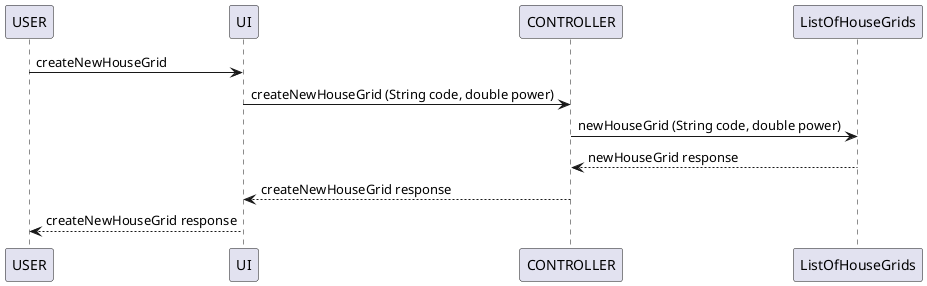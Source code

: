 @startuml
USER -> UI: createNewHouseGrid
UI -> CONTROLLER: createNewHouseGrid (String code, double power)

CONTROLLER -> ListOfHouseGrids: newHouseGrid (String code, double power)
CONTROLLER <-- ListOfHouseGrids: newHouseGrid response

UI <-- CONTROLLER: createNewHouseGrid response


USER <-- UI : createNewHouseGrid response
@enduml